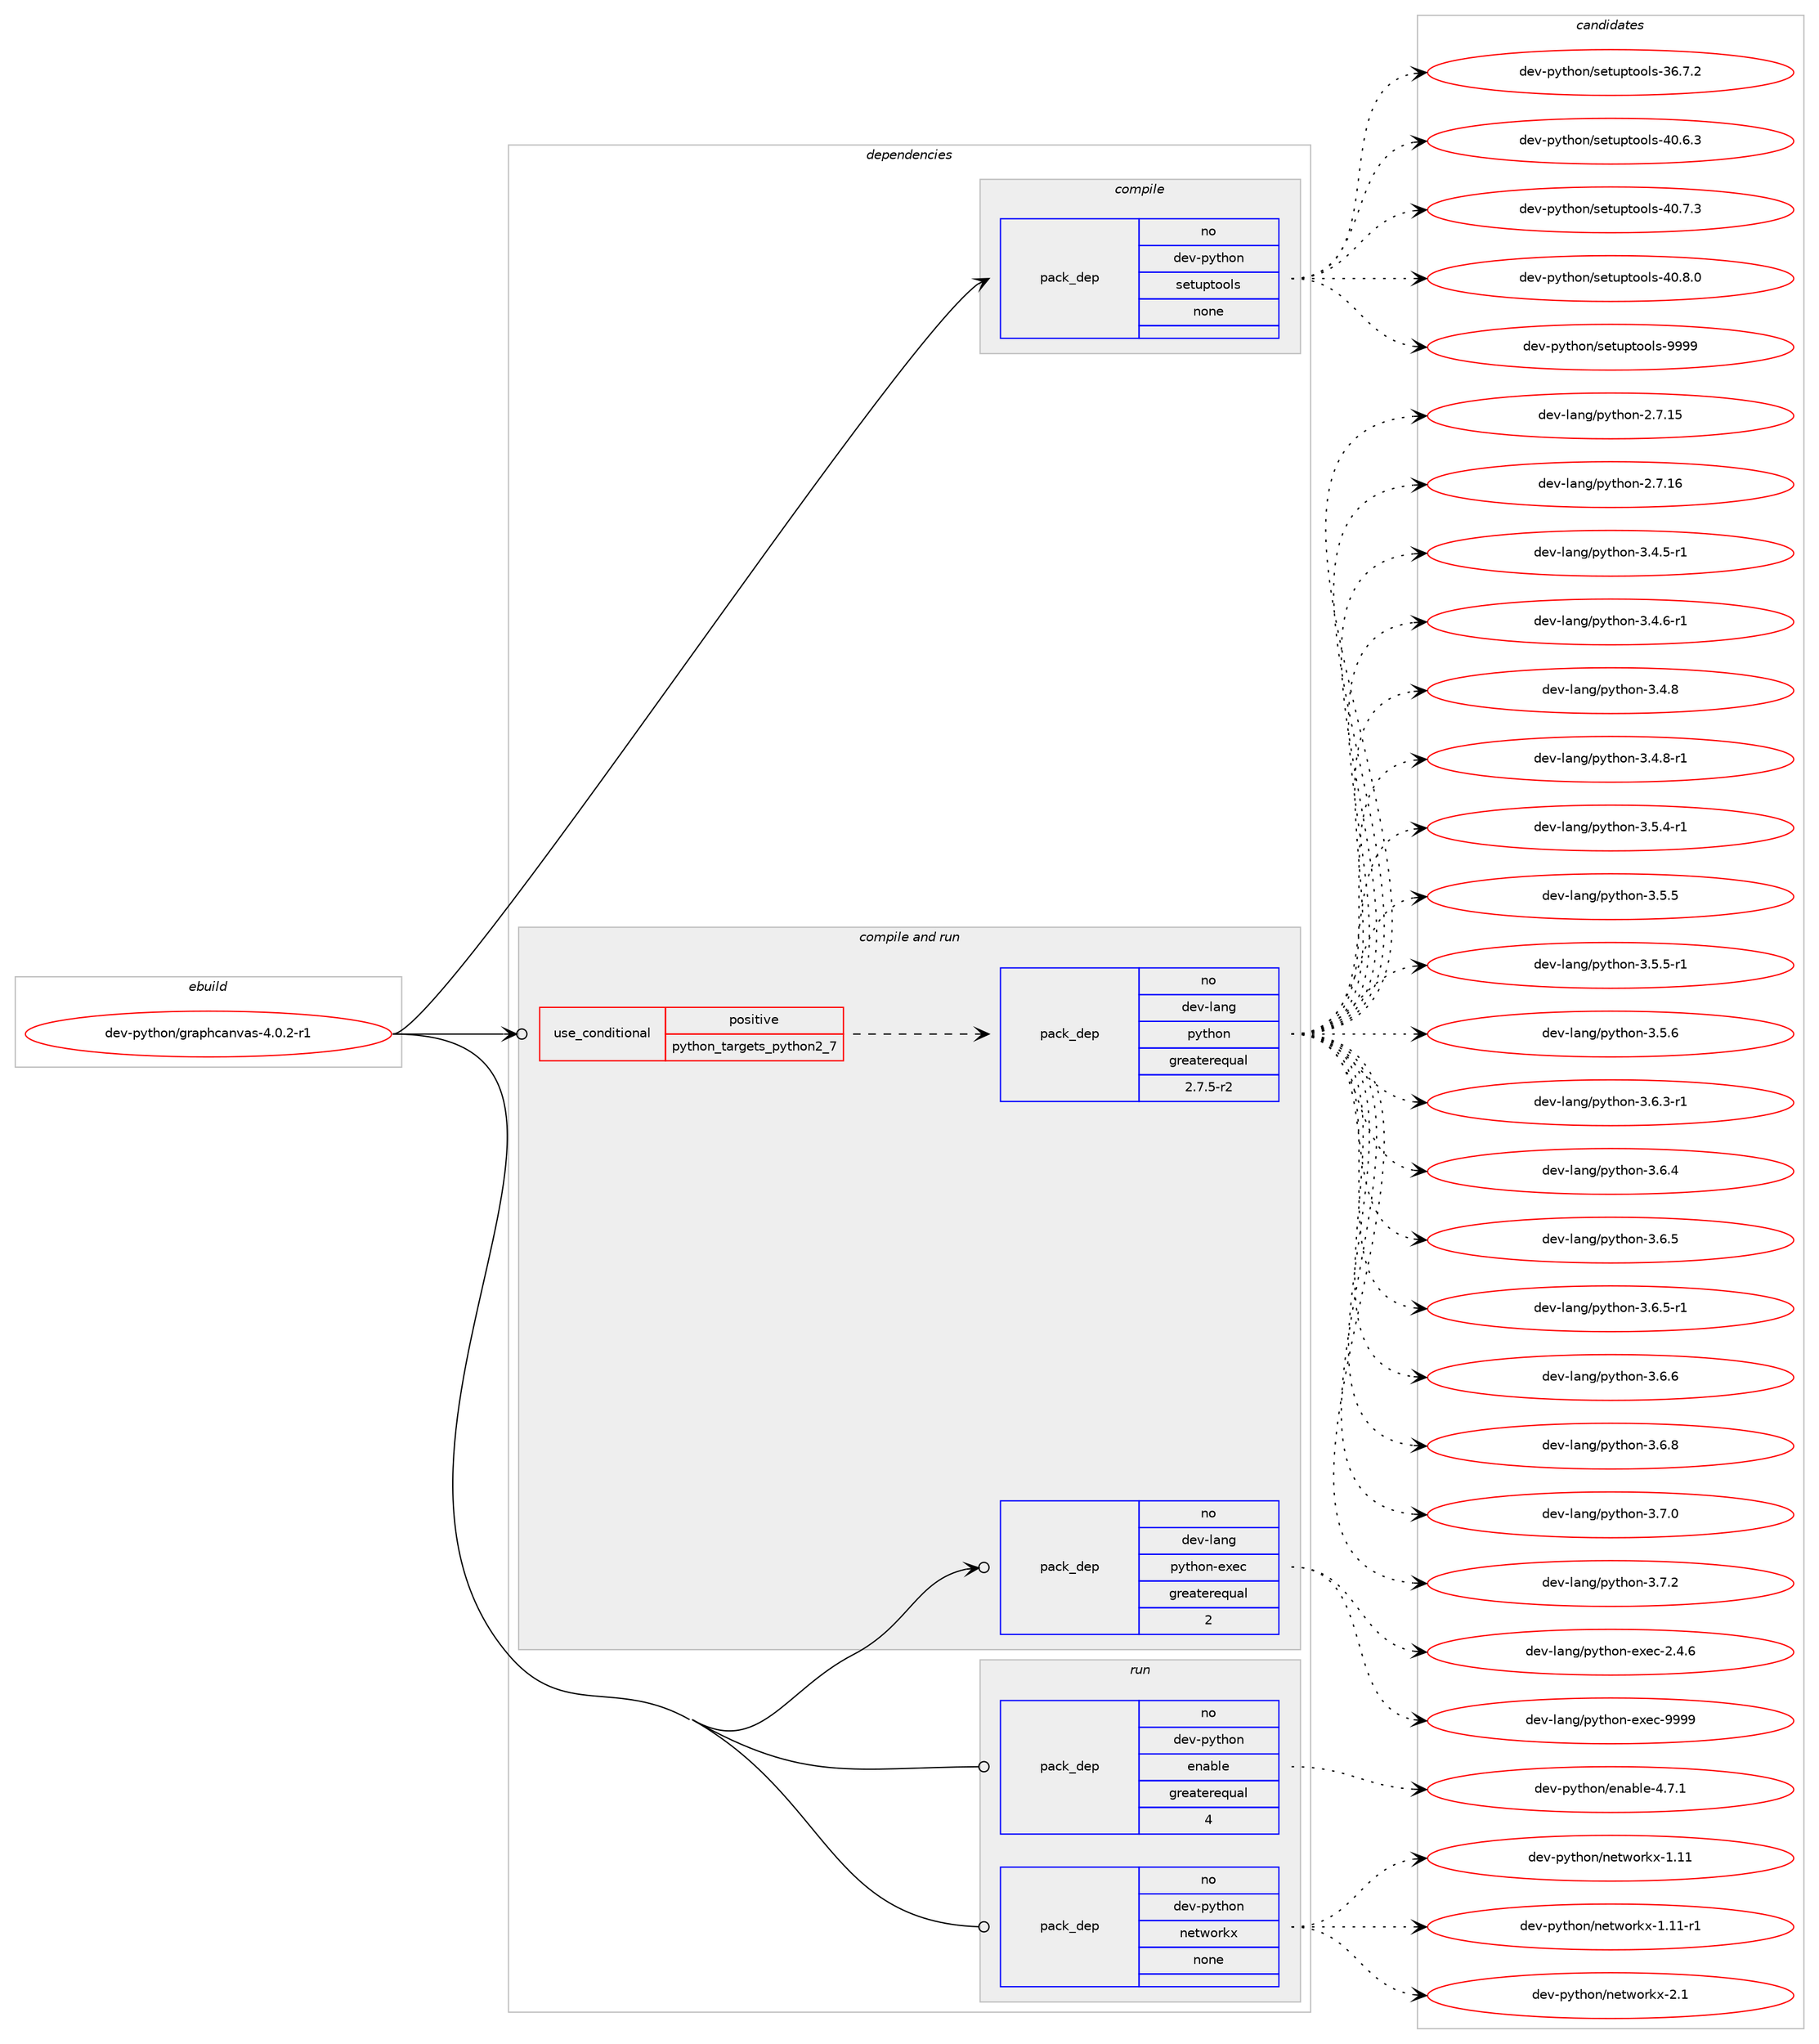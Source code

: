 digraph prolog {

# *************
# Graph options
# *************

newrank=true;
concentrate=true;
compound=true;
graph [rankdir=LR,fontname=Helvetica,fontsize=10,ranksep=1.5];#, ranksep=2.5, nodesep=0.2];
edge  [arrowhead=vee];
node  [fontname=Helvetica,fontsize=10];

# **********
# The ebuild
# **********

subgraph cluster_leftcol {
color=gray;
rank=same;
label=<<i>ebuild</i>>;
id [label="dev-python/graphcanvas-4.0.2-r1", color=red, width=4, href="../dev-python/graphcanvas-4.0.2-r1.svg"];
}

# ****************
# The dependencies
# ****************

subgraph cluster_midcol {
color=gray;
label=<<i>dependencies</i>>;
subgraph cluster_compile {
fillcolor="#eeeeee";
style=filled;
label=<<i>compile</i>>;
subgraph pack1013528 {
dependency1411933 [label=<<TABLE BORDER="0" CELLBORDER="1" CELLSPACING="0" CELLPADDING="4" WIDTH="220"><TR><TD ROWSPAN="6" CELLPADDING="30">pack_dep</TD></TR><TR><TD WIDTH="110">no</TD></TR><TR><TD>dev-python</TD></TR><TR><TD>setuptools</TD></TR><TR><TD>none</TD></TR><TR><TD></TD></TR></TABLE>>, shape=none, color=blue];
}
id:e -> dependency1411933:w [weight=20,style="solid",arrowhead="vee"];
}
subgraph cluster_compileandrun {
fillcolor="#eeeeee";
style=filled;
label=<<i>compile and run</i>>;
subgraph cond375138 {
dependency1411934 [label=<<TABLE BORDER="0" CELLBORDER="1" CELLSPACING="0" CELLPADDING="4"><TR><TD ROWSPAN="3" CELLPADDING="10">use_conditional</TD></TR><TR><TD>positive</TD></TR><TR><TD>python_targets_python2_7</TD></TR></TABLE>>, shape=none, color=red];
subgraph pack1013529 {
dependency1411935 [label=<<TABLE BORDER="0" CELLBORDER="1" CELLSPACING="0" CELLPADDING="4" WIDTH="220"><TR><TD ROWSPAN="6" CELLPADDING="30">pack_dep</TD></TR><TR><TD WIDTH="110">no</TD></TR><TR><TD>dev-lang</TD></TR><TR><TD>python</TD></TR><TR><TD>greaterequal</TD></TR><TR><TD>2.7.5-r2</TD></TR></TABLE>>, shape=none, color=blue];
}
dependency1411934:e -> dependency1411935:w [weight=20,style="dashed",arrowhead="vee"];
}
id:e -> dependency1411934:w [weight=20,style="solid",arrowhead="odotvee"];
subgraph pack1013530 {
dependency1411936 [label=<<TABLE BORDER="0" CELLBORDER="1" CELLSPACING="0" CELLPADDING="4" WIDTH="220"><TR><TD ROWSPAN="6" CELLPADDING="30">pack_dep</TD></TR><TR><TD WIDTH="110">no</TD></TR><TR><TD>dev-lang</TD></TR><TR><TD>python-exec</TD></TR><TR><TD>greaterequal</TD></TR><TR><TD>2</TD></TR></TABLE>>, shape=none, color=blue];
}
id:e -> dependency1411936:w [weight=20,style="solid",arrowhead="odotvee"];
}
subgraph cluster_run {
fillcolor="#eeeeee";
style=filled;
label=<<i>run</i>>;
subgraph pack1013531 {
dependency1411937 [label=<<TABLE BORDER="0" CELLBORDER="1" CELLSPACING="0" CELLPADDING="4" WIDTH="220"><TR><TD ROWSPAN="6" CELLPADDING="30">pack_dep</TD></TR><TR><TD WIDTH="110">no</TD></TR><TR><TD>dev-python</TD></TR><TR><TD>enable</TD></TR><TR><TD>greaterequal</TD></TR><TR><TD>4</TD></TR></TABLE>>, shape=none, color=blue];
}
id:e -> dependency1411937:w [weight=20,style="solid",arrowhead="odot"];
subgraph pack1013532 {
dependency1411938 [label=<<TABLE BORDER="0" CELLBORDER="1" CELLSPACING="0" CELLPADDING="4" WIDTH="220"><TR><TD ROWSPAN="6" CELLPADDING="30">pack_dep</TD></TR><TR><TD WIDTH="110">no</TD></TR><TR><TD>dev-python</TD></TR><TR><TD>networkx</TD></TR><TR><TD>none</TD></TR><TR><TD></TD></TR></TABLE>>, shape=none, color=blue];
}
id:e -> dependency1411938:w [weight=20,style="solid",arrowhead="odot"];
}
}

# **************
# The candidates
# **************

subgraph cluster_choices {
rank=same;
color=gray;
label=<<i>candidates</i>>;

subgraph choice1013528 {
color=black;
nodesep=1;
choice100101118451121211161041111104711510111611711211611111110811545515446554650 [label="dev-python/setuptools-36.7.2", color=red, width=4,href="../dev-python/setuptools-36.7.2.svg"];
choice100101118451121211161041111104711510111611711211611111110811545524846544651 [label="dev-python/setuptools-40.6.3", color=red, width=4,href="../dev-python/setuptools-40.6.3.svg"];
choice100101118451121211161041111104711510111611711211611111110811545524846554651 [label="dev-python/setuptools-40.7.3", color=red, width=4,href="../dev-python/setuptools-40.7.3.svg"];
choice100101118451121211161041111104711510111611711211611111110811545524846564648 [label="dev-python/setuptools-40.8.0", color=red, width=4,href="../dev-python/setuptools-40.8.0.svg"];
choice10010111845112121116104111110471151011161171121161111111081154557575757 [label="dev-python/setuptools-9999", color=red, width=4,href="../dev-python/setuptools-9999.svg"];
dependency1411933:e -> choice100101118451121211161041111104711510111611711211611111110811545515446554650:w [style=dotted,weight="100"];
dependency1411933:e -> choice100101118451121211161041111104711510111611711211611111110811545524846544651:w [style=dotted,weight="100"];
dependency1411933:e -> choice100101118451121211161041111104711510111611711211611111110811545524846554651:w [style=dotted,weight="100"];
dependency1411933:e -> choice100101118451121211161041111104711510111611711211611111110811545524846564648:w [style=dotted,weight="100"];
dependency1411933:e -> choice10010111845112121116104111110471151011161171121161111111081154557575757:w [style=dotted,weight="100"];
}
subgraph choice1013529 {
color=black;
nodesep=1;
choice10010111845108971101034711212111610411111045504655464953 [label="dev-lang/python-2.7.15", color=red, width=4,href="../dev-lang/python-2.7.15.svg"];
choice10010111845108971101034711212111610411111045504655464954 [label="dev-lang/python-2.7.16", color=red, width=4,href="../dev-lang/python-2.7.16.svg"];
choice1001011184510897110103471121211161041111104551465246534511449 [label="dev-lang/python-3.4.5-r1", color=red, width=4,href="../dev-lang/python-3.4.5-r1.svg"];
choice1001011184510897110103471121211161041111104551465246544511449 [label="dev-lang/python-3.4.6-r1", color=red, width=4,href="../dev-lang/python-3.4.6-r1.svg"];
choice100101118451089711010347112121116104111110455146524656 [label="dev-lang/python-3.4.8", color=red, width=4,href="../dev-lang/python-3.4.8.svg"];
choice1001011184510897110103471121211161041111104551465246564511449 [label="dev-lang/python-3.4.8-r1", color=red, width=4,href="../dev-lang/python-3.4.8-r1.svg"];
choice1001011184510897110103471121211161041111104551465346524511449 [label="dev-lang/python-3.5.4-r1", color=red, width=4,href="../dev-lang/python-3.5.4-r1.svg"];
choice100101118451089711010347112121116104111110455146534653 [label="dev-lang/python-3.5.5", color=red, width=4,href="../dev-lang/python-3.5.5.svg"];
choice1001011184510897110103471121211161041111104551465346534511449 [label="dev-lang/python-3.5.5-r1", color=red, width=4,href="../dev-lang/python-3.5.5-r1.svg"];
choice100101118451089711010347112121116104111110455146534654 [label="dev-lang/python-3.5.6", color=red, width=4,href="../dev-lang/python-3.5.6.svg"];
choice1001011184510897110103471121211161041111104551465446514511449 [label="dev-lang/python-3.6.3-r1", color=red, width=4,href="../dev-lang/python-3.6.3-r1.svg"];
choice100101118451089711010347112121116104111110455146544652 [label="dev-lang/python-3.6.4", color=red, width=4,href="../dev-lang/python-3.6.4.svg"];
choice100101118451089711010347112121116104111110455146544653 [label="dev-lang/python-3.6.5", color=red, width=4,href="../dev-lang/python-3.6.5.svg"];
choice1001011184510897110103471121211161041111104551465446534511449 [label="dev-lang/python-3.6.5-r1", color=red, width=4,href="../dev-lang/python-3.6.5-r1.svg"];
choice100101118451089711010347112121116104111110455146544654 [label="dev-lang/python-3.6.6", color=red, width=4,href="../dev-lang/python-3.6.6.svg"];
choice100101118451089711010347112121116104111110455146544656 [label="dev-lang/python-3.6.8", color=red, width=4,href="../dev-lang/python-3.6.8.svg"];
choice100101118451089711010347112121116104111110455146554648 [label="dev-lang/python-3.7.0", color=red, width=4,href="../dev-lang/python-3.7.0.svg"];
choice100101118451089711010347112121116104111110455146554650 [label="dev-lang/python-3.7.2", color=red, width=4,href="../dev-lang/python-3.7.2.svg"];
dependency1411935:e -> choice10010111845108971101034711212111610411111045504655464953:w [style=dotted,weight="100"];
dependency1411935:e -> choice10010111845108971101034711212111610411111045504655464954:w [style=dotted,weight="100"];
dependency1411935:e -> choice1001011184510897110103471121211161041111104551465246534511449:w [style=dotted,weight="100"];
dependency1411935:e -> choice1001011184510897110103471121211161041111104551465246544511449:w [style=dotted,weight="100"];
dependency1411935:e -> choice100101118451089711010347112121116104111110455146524656:w [style=dotted,weight="100"];
dependency1411935:e -> choice1001011184510897110103471121211161041111104551465246564511449:w [style=dotted,weight="100"];
dependency1411935:e -> choice1001011184510897110103471121211161041111104551465346524511449:w [style=dotted,weight="100"];
dependency1411935:e -> choice100101118451089711010347112121116104111110455146534653:w [style=dotted,weight="100"];
dependency1411935:e -> choice1001011184510897110103471121211161041111104551465346534511449:w [style=dotted,weight="100"];
dependency1411935:e -> choice100101118451089711010347112121116104111110455146534654:w [style=dotted,weight="100"];
dependency1411935:e -> choice1001011184510897110103471121211161041111104551465446514511449:w [style=dotted,weight="100"];
dependency1411935:e -> choice100101118451089711010347112121116104111110455146544652:w [style=dotted,weight="100"];
dependency1411935:e -> choice100101118451089711010347112121116104111110455146544653:w [style=dotted,weight="100"];
dependency1411935:e -> choice1001011184510897110103471121211161041111104551465446534511449:w [style=dotted,weight="100"];
dependency1411935:e -> choice100101118451089711010347112121116104111110455146544654:w [style=dotted,weight="100"];
dependency1411935:e -> choice100101118451089711010347112121116104111110455146544656:w [style=dotted,weight="100"];
dependency1411935:e -> choice100101118451089711010347112121116104111110455146554648:w [style=dotted,weight="100"];
dependency1411935:e -> choice100101118451089711010347112121116104111110455146554650:w [style=dotted,weight="100"];
}
subgraph choice1013530 {
color=black;
nodesep=1;
choice1001011184510897110103471121211161041111104510112010199455046524654 [label="dev-lang/python-exec-2.4.6", color=red, width=4,href="../dev-lang/python-exec-2.4.6.svg"];
choice10010111845108971101034711212111610411111045101120101994557575757 [label="dev-lang/python-exec-9999", color=red, width=4,href="../dev-lang/python-exec-9999.svg"];
dependency1411936:e -> choice1001011184510897110103471121211161041111104510112010199455046524654:w [style=dotted,weight="100"];
dependency1411936:e -> choice10010111845108971101034711212111610411111045101120101994557575757:w [style=dotted,weight="100"];
}
subgraph choice1013531 {
color=black;
nodesep=1;
choice10010111845112121116104111110471011109798108101455246554649 [label="dev-python/enable-4.7.1", color=red, width=4,href="../dev-python/enable-4.7.1.svg"];
dependency1411937:e -> choice10010111845112121116104111110471011109798108101455246554649:w [style=dotted,weight="100"];
}
subgraph choice1013532 {
color=black;
nodesep=1;
choice10010111845112121116104111110471101011161191111141071204549464949 [label="dev-python/networkx-1.11", color=red, width=4,href="../dev-python/networkx-1.11.svg"];
choice100101118451121211161041111104711010111611911111410712045494649494511449 [label="dev-python/networkx-1.11-r1", color=red, width=4,href="../dev-python/networkx-1.11-r1.svg"];
choice100101118451121211161041111104711010111611911111410712045504649 [label="dev-python/networkx-2.1", color=red, width=4,href="../dev-python/networkx-2.1.svg"];
dependency1411938:e -> choice10010111845112121116104111110471101011161191111141071204549464949:w [style=dotted,weight="100"];
dependency1411938:e -> choice100101118451121211161041111104711010111611911111410712045494649494511449:w [style=dotted,weight="100"];
dependency1411938:e -> choice100101118451121211161041111104711010111611911111410712045504649:w [style=dotted,weight="100"];
}
}

}
